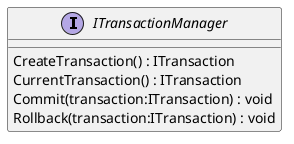 @startuml
interface ITransactionManager {
    CreateTransaction() : ITransaction
    CurrentTransaction() : ITransaction
    Commit(transaction:ITransaction) : void
    Rollback(transaction:ITransaction) : void
}
@enduml
